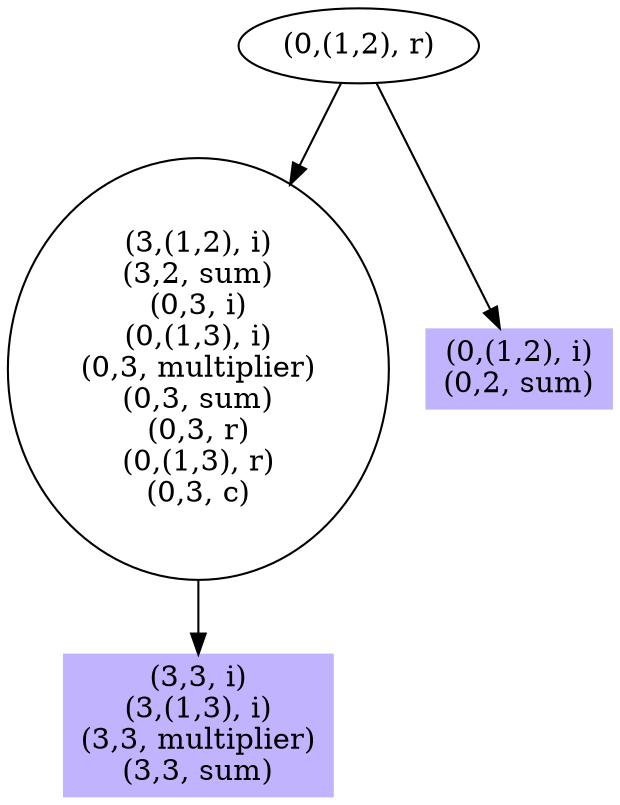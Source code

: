 digraph { 
94 [shape=box,style=filled,color=".7 .3 1.0",label="(3,3, i)\n(3,(1,3), i)\n(3,3, multiplier)\n(3,3, sum)"];
95 [label="(3,(1,2), i)\n(3,2, sum)\n(0,3, i)\n(0,(1,3), i)\n(0,3, multiplier)\n(0,3, sum)\n(0,3, r)\n(0,(1,3), r)\n(0,3, c)"];
96 [shape=box,style=filled,color=".7 .3 1.0",label="(0,(1,2), i)\n(0,2, sum)"];
97 [label="(0,(1,2), r)"];
95 -> 94;
97 -> 95;
97 -> 96;
}